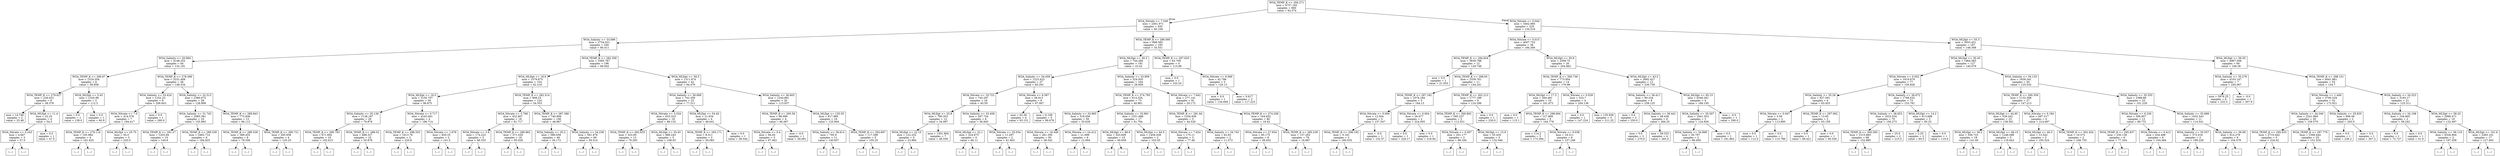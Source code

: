 digraph Tree {
node [shape=box] ;
0 [label="WOA_TEMP_K <= 294.271\nmse = 4757.183\nsamples = 660\nvalue = 92.574"] ;
1 [label="WOA_Nitrate <= 7.549\nmse = 2401.971\nsamples = 435\nvalue = 60.109"] ;
0 -> 1 [labeldistance=2.5, labelangle=45, headlabel="True"] ;
2 [label="WOA_Salinity <= 33.696\nmse = 2734.021\nsamples = 240\nvalue = 80.411"] ;
1 -> 2 ;
3 [label="WOA_Salinity <= 20.994\nmse = 4146.252\nsamples = 44\nvalue = 132.191"] ;
2 -> 3 ;
4 [label="WOA_TEMP_K <= 290.67\nmse = 1524.354\nsamples = 8\nvalue = 56.858"] ;
3 -> 4 ;
5 [label="WOA_TEMP_K <= 279.627\nmse = 226.022\nsamples = 6\nvalue = 38.378"] ;
4 -> 5 ;
6 [label="mse = 14.746\nsamples = 2\nvalue = 25.48"] ;
5 -> 6 ;
7 [label="WOA_MLDpt <= 11.4\nmse = 22.25\nsamples = 4\nvalue = 54.5"] ;
5 -> 7 ;
8 [label="WOA_Nitrate <= 0.243\nmse = 4.667\nsamples = 3\nvalue = 57.0"] ;
7 -> 8 ;
9 [label="(...)"] ;
8 -> 9 ;
12 [label="(...)"] ;
8 -> 12 ;
13 [label="mse = 0.0\nsamples = 1\nvalue = 47.0"] ;
7 -> 13 ;
14 [label="WOA_MLDpt <= 5.45\nmse = 1320.98\nsamples = 2\nvalue = 112.3"] ;
4 -> 14 ;
15 [label="mse = 0.0\nsamples = 1\nvalue = 138.0"] ;
14 -> 15 ;
16 [label="mse = 0.0\nsamples = 1\nvalue = 60.9"] ;
14 -> 16 ;
17 [label="WOA_TEMP_K <= 278.596\nmse = 3231.408\nsamples = 36\nvalue = 148.334"] ;
3 -> 17 ;
18 [label="WOA_Salinity <= 33.424\nmse = 1252.23\nsamples = 8\nvalue = 206.643"] ;
17 -> 18 ;
19 [label="WOA_Nitrate <= 7.0\nmse = 414.576\nsamples = 7\nvalue = 194.417"] ;
18 -> 19 ;
20 [label="WOA_TEMP_K <= 278.116\nmse = 105.984\nsamples = 4\nvalue = 181.625"] ;
19 -> 20 ;
21 [label="(...)"] ;
20 -> 21 ;
24 [label="(...)"] ;
20 -> 24 ;
25 [label="WOA_MLDpt <= 25.75\nmse = 50.0\nsamples = 3\nvalue = 220.0"] ;
19 -> 25 ;
26 [label="(...)"] ;
25 -> 26 ;
27 [label="(...)"] ;
25 -> 27 ;
28 [label="mse = 0.0\nsamples = 1\nvalue = 280.0"] ;
18 -> 28 ;
29 [label="WOA_Salinity <= 32.513\nmse = 2380.072\nsamples = 28\nvalue = 128.898"] ;
17 -> 29 ;
30 [label="WOA_Salinity <= 31.743\nmse = 2085.381\nsamples = 16\nvalue = 155.983"] ;
29 -> 30 ;
31 [label="WOA_TEMP_K <= 291.27\nmse = 1203.84\nsamples = 10\nvalue = 140.6"] ;
30 -> 31 ;
32 [label="(...)"] ;
31 -> 32 ;
49 [label="(...)"] ;
31 -> 49 ;
50 [label="WOA_TEMP_K <= 289.338\nmse = 2462.714\nsamples = 6\nvalue = 184.825"] ;
30 -> 50 ;
51 [label="(...)"] ;
50 -> 51 ;
52 [label="(...)"] ;
50 -> 52 ;
59 [label="WOA_TEMP_K <= 289.843\nmse = 773.836\nsamples = 12\nvalue = 96.112"] ;
29 -> 59 ;
60 [label="WOA_TEMP_K <= 289.528\nmse = 389.455\nsamples = 8\nvalue = 78.556"] ;
59 -> 60 ;
61 [label="(...)"] ;
60 -> 61 ;
70 [label="(...)"] ;
60 -> 70 ;
75 [label="WOA_TEMP_K <= 290.721\nmse = 295.938\nsamples = 4\nvalue = 120.25"] ;
59 -> 75 ;
76 [label="(...)"] ;
75 -> 76 ;
77 [label="(...)"] ;
75 -> 77 ;
80 [label="WOA_TEMP_K <= 292.358\nmse = 1695.787\nsamples = 196\nvalue = 68.942"] ;
2 -> 80 ;
81 [label="WOA_MLDpt <= 18.9\nmse = 1579.875\nsamples = 154\nvalue = 62.216"] ;
80 -> 81 ;
82 [label="WOA_MLDpt <= 16.5\nmse = 3150.707\nsamples = 30\nvalue = 96.875"] ;
81 -> 82 ;
83 [label="WOA_Salinity <= 35.138\nmse = 1128.187\nsamples = 26\nvalue = 79.878"] ;
82 -> 83 ;
84 [label="WOA_TEMP_K <= 290.793\nmse = 671.692\nsamples = 16\nvalue = 102.615"] ;
83 -> 84 ;
85 [label="(...)"] ;
84 -> 85 ;
112 [label="(...)"] ;
84 -> 112 ;
113 [label="WOA_TEMP_K <= 288.52\nmse = 488.327\nsamples = 10\nvalue = 55.878"] ;
83 -> 113 ;
114 [label="(...)"] ;
113 -> 114 ;
115 [label="(...)"] ;
113 -> 115 ;
122 [label="WOA_Nitrate <= 0.717\nmse = 4243.061\nsamples = 4\nvalue = 186.714"] ;
82 -> 122 ;
123 [label="WOA_TEMP_K <= 288.553\nmse = 1613.76\nsamples = 2\nvalue = 220.8"] ;
122 -> 123 ;
124 [label="(...)"] ;
123 -> 124 ;
125 [label="(...)"] ;
123 -> 125 ;
126 [label="WOA_Nitrate <= 1.676\nmse = 650.25\nsamples = 2\nvalue = 101.5"] ;
122 -> 126 ;
127 [label="(...)"] ;
126 -> 127 ;
128 [label="(...)"] ;
126 -> 128 ;
129 [label="WOA_TEMP_K <= 282.514\nmse = 908.23\nsamples = 124\nvalue = 54.553"] ;
81 -> 129 ;
130 [label="WOA_Nitrate <= 5.768\nmse = 432.807\nsamples = 18\nvalue = 91.717"] ;
129 -> 130 ;
131 [label="WOA_Nitrate <= 3.4\nmse = 174.222\nsamples = 2\nvalue = 66.333"] ;
130 -> 131 ;
132 [label="(...)"] ;
131 -> 132 ;
133 [label="(...)"] ;
131 -> 133 ;
134 [label="WOA_TEMP_K <= 280.862\nmse = 371.529\nsamples = 16\nvalue = 95.028"] ;
130 -> 134 ;
135 [label="(...)"] ;
134 -> 135 ;
142 [label="(...)"] ;
134 -> 142 ;
155 [label="WOA_TEMP_K <= 287.386\nmse = 740.906\nsamples = 106\nvalue = 48.967"] ;
129 -> 155 ;
156 [label="WOA_Salinity <= 35.2\nmse = 589.058\nsamples = 46\nvalue = 34.172"] ;
155 -> 156 ;
157 [label="(...)"] ;
156 -> 157 ;
188 [label="(...)"] ;
156 -> 188 ;
215 [label="WOA_Salinity <= 34.238\nmse = 581.876\nsamples = 60\nvalue = 59.514"] ;
155 -> 215 ;
216 [label="(...)"] ;
215 -> 216 ;
223 [label="(...)"] ;
215 -> 223 ;
314 [label="WOA_MLDpt <= 59.3\nmse = 1311.974\nsamples = 42\nvalue = 94.479"] ;
80 -> 314 ;
315 [label="WOA_Salinity <= 36.689\nmse = 742.359\nsamples = 22\nvalue = 77.311"] ;
314 -> 315 ;
316 [label="WOA_Nitrate <= 3.334\nmse = 633.323\nsamples = 18\nvalue = 86.132"] ;
315 -> 316 ;
317 [label="WOA_TEMP_K <= 292.933\nmse = 323.85\nsamples = 13\nvalue = 79.293"] ;
316 -> 317 ;
318 [label="(...)"] ;
317 -> 318 ;
321 [label="(...)"] ;
317 -> 321 ;
342 [label="WOA_MLDpt <= 35.45\nmse = 989.243\nsamples = 5\nvalue = 108.93"] ;
316 -> 342 ;
343 [label="(...)"] ;
342 -> 343 ;
346 [label="(...)"] ;
342 -> 346 ;
347 [label="WOA_MLDpt <= 54.45\nmse = 21.834\nsamples = 4\nvalue = 48.641"] ;
315 -> 347 ;
348 [label="WOA_TEMP_K <= 293.171\nmse = 8.311\nsamples = 3\nvalue = 50.083"] ;
347 -> 348 ;
349 [label="(...)"] ;
348 -> 349 ;
350 [label="(...)"] ;
348 -> 350 ;
353 [label="mse = 0.0\nsamples = 1\nvalue = 38.544"] ;
347 -> 353 ;
354 [label="WOA_Salinity <= 36.603\nmse = 1244.891\nsamples = 20\nvalue = 113.937"] ;
314 -> 354 ;
355 [label="WOA_TEMP_K <= 293.59\nmse = 88.099\nsamples = 4\nvalue = 66.067"] ;
354 -> 355 ;
356 [label="WOA_Nitrate <= 0.4\nmse = 94.04\nsamples = 3\nvalue = 67.462"] ;
355 -> 356 ;
357 [label="(...)"] ;
356 -> 357 ;
358 [label="(...)"] ;
356 -> 358 ;
359 [label="mse = -0.0\nsamples = 1\nvalue = 59.091"] ;
355 -> 359 ;
360 [label="WOA_MLDpt <= 135.55\nmse = 817.985\nsamples = 16\nvalue = 125.904"] ;
354 -> 360 ;
361 [label="WOA_Salinity <= 36.614\nmse = 795.9\nsamples = 11\nvalue = 140.657"] ;
360 -> 361 ;
362 [label="(...)"] ;
361 -> 362 ;
365 [label="(...)"] ;
361 -> 365 ;
370 [label="WOA_TEMP_K <= 292.697\nmse = 117.599\nsamples = 5\nvalue = 105.25"] ;
360 -> 370 ;
371 [label="(...)"] ;
370 -> 371 ;
374 [label="(...)"] ;
370 -> 374 ;
377 [label="WOA_TEMP_K <= 286.095\nmse = 898.583\nsamples = 195\nvalue = 35.551"] ;
1 -> 377 ;
378 [label="WOA_MLDpt <= 30.3\nmse = 744.266\nsamples = 191\nvalue = 33.42"] ;
377 -> 378 ;
379 [label="WOA_Salinity <= 34.459\nmse = 1223.423\nsamples = 27\nvalue = 60.291"] ;
378 -> 379 ;
380 [label="WOA_Nitrate <= 19.723\nmse = 745.297\nsamples = 18\nvalue = 40.59"] ;
379 -> 380 ;
381 [label="WOA_MLDpt <= 25.8\nmse = 780.353\nsamples = 12\nvalue = 34.087"] ;
380 -> 381 ;
382 [label="WOA_MLDpt <= 22.15\nmse = 122.252\nsamples = 5\nvalue = 23.884"] ;
381 -> 382 ;
383 [label="(...)"] ;
382 -> 383 ;
384 [label="(...)"] ;
382 -> 384 ;
385 [label="mse = 1301.904\nsamples = 7\nvalue = 46.559"] ;
381 -> 385 ;
386 [label="WOA_Salinity <= 33.458\nmse = 287.724\nsamples = 6\nvalue = 56.845"] ;
380 -> 386 ;
387 [label="WOA_MLDpt <= 22.1\nmse = 224.673\nsamples = 4\nvalue = 66.11"] ;
386 -> 387 ;
388 [label="(...)"] ;
387 -> 388 ;
389 [label="(...)"] ;
387 -> 389 ;
392 [label="WOA_Nitrate <= 25.034\nmse = 11.297\nsamples = 2\nvalue = 41.403"] ;
386 -> 392 ;
393 [label="(...)"] ;
392 -> 393 ;
394 [label="(...)"] ;
392 -> 394 ;
395 [label="WOA_Nitrate <= 8.387\nmse = 38.913\nsamples = 9\nvalue = 97.067"] ;
379 -> 395 ;
396 [label="mse = 62.56\nsamples = 4\nvalue = 93.151"] ;
395 -> 396 ;
397 [label="mse = 6.108\nsamples = 5\nvalue = 99.678"] ;
395 -> 397 ;
398 [label="WOA_Salinity <= 33.909\nmse = 524.935\nsamples = 164\nvalue = 28.959"] ;
378 -> 398 ;
399 [label="WOA_TEMP_K <= 274.795\nmse = 614.324\nsamples = 73\nvalue = 40.861"] ;
398 -> 399 ;
400 [label="WOA_Salinity <= 33.865\nmse = 318.056\nsamples = 56\nvalue = 35.628"] ;
399 -> 400 ;
401 [label="WOA_Nitrate <= 18.449\nmse = 281.356\nsamples = 50\nvalue = 38.542"] ;
400 -> 401 ;
402 [label="(...)"] ;
401 -> 402 ;
407 [label="(...)"] ;
401 -> 407 ;
474 [label="WOA_Nitrate <= 24.412\nmse = 21.699\nsamples = 6\nvalue = 12.904"] ;
400 -> 474 ;
475 [label="(...)"] ;
474 -> 475 ;
478 [label="(...)"] ;
474 -> 478 ;
483 [label="WOA_Salinity <= 33.891\nmse = 1251.688\nsamples = 17\nvalue = 61.794"] ;
399 -> 483 ;
484 [label="WOA_MLDpt <= 88.6\nmse = 543.609\nsamples = 15\nvalue = 49.659"] ;
483 -> 484 ;
485 [label="(...)"] ;
484 -> 485 ;
508 [label="(...)"] ;
484 -> 508 ;
513 [label="WOA_MLDpt <= 64.5\nmse = 1456.438\nsamples = 2\nvalue = 103.05"] ;
483 -> 513 ;
514 [label="(...)"] ;
513 -> 514 ;
515 [label="(...)"] ;
513 -> 515 ;
516 [label="WOA_Nitrate <= 7.642\nmse = 277.141\nsamples = 91\nvalue = 20.172"] ;
398 -> 516 ;
517 [label="WOA_TEMP_K <= 281.94\nmse = 1204.936\nsamples = 5\nvalue = 44.526"] ;
516 -> 517 ;
518 [label="WOA_Nitrate <= 7.624\nmse = 175.11\nsamples = 3\nvalue = 77.48"] ;
517 -> 518 ;
519 [label="(...)"] ;
518 -> 519 ;
520 [label="(...)"] ;
518 -> 520 ;
521 [label="WOA_Salinity <= 34.743\nmse = 62.83\nsamples = 2\nvalue = 11.572"] ;
517 -> 521 ;
522 [label="(...)"] ;
521 -> 522 ;
523 [label="(...)"] ;
521 -> 523 ;
524 [label="WOA_TEMP_K <= 274.258\nmse = 164.652\nsamples = 86\nvalue = 18.42"] ;
516 -> 524 ;
525 [label="WOA_Nitrate <= 27.654\nmse = 85.175\nsamples = 8\nvalue = 38.452"] ;
524 -> 525 ;
526 [label="(...)"] ;
525 -> 526 ;
539 [label="(...)"] ;
525 -> 539 ;
540 [label="WOA_TEMP_K <= 285.239\nmse = 137.293\nsamples = 78\nvalue = 16.867"] ;
524 -> 540 ;
541 [label="(...)"] ;
540 -> 541 ;
640 [label="(...)"] ;
540 -> 640 ;
641 [label="WOA_TEMP_K <= 287.625\nmse = 83.759\nsamples = 4\nvalue = 115.98"] ;
377 -> 641 ;
642 [label="mse = 0.0\nsamples = 1\nvalue = 103.53"] ;
641 -> 642 ;
643 [label="WOA_Nitrate <= 9.569\nmse = 42.786\nsamples = 3\nvalue = 120.13"] ;
641 -> 643 ;
644 [label="mse = 0.0\nsamples = 1\nvalue = 134.669"] ;
643 -> 644 ;
645 [label="mse = 0.617\nsamples = 2\nvalue = 117.223"] ;
643 -> 645 ;
646 [label="WOA_Nitrate <= 0.044\nmse = 3402.995\nsamples = 225\nvalue = 154.518"] ;
0 -> 646 [labeldistance=2.5, labelangle=-45, headlabel="False"] ;
647 [label="WOA_Nitrate <= 0.015\nmse = 4007.753\nsamples = 38\nvalue = 184.266"] ;
646 -> 647 ;
648 [label="WOA_TEMP_K <= 294.834\nmse = 3639.788\nsamples = 12\nvalue = 129.748"] ;
647 -> 648 ;
649 [label="mse = 0.0\nsamples = 1\nvalue = 21.053"] ;
648 -> 649 ;
650 [label="WOA_TEMP_K <= 298.65\nmse = 2339.761\nsamples = 11\nvalue = 144.241"] ;
648 -> 650 ;
651 [label="WOA_TEMP_K <= 297.182\nmse = 1078.184\nsamples = 5\nvalue = 184.13"] ;
650 -> 651 ;
652 [label="WOA_Nitrate <= 0.006\nmse = 12.504\nsamples = 3\nvalue = 157.547"] ;
651 -> 652 ;
653 [label="WOA_TEMP_K <= 296.192\nmse = 0.181\nsamples = 2\nvalue = 160.035"] ;
652 -> 653 ;
654 [label="(...)"] ;
653 -> 654 ;
655 [label="(...)"] ;
653 -> 655 ;
656 [label="mse = -0.0\nsamples = 1\nvalue = 152.57"] ;
652 -> 656 ;
657 [label="WOA_Nitrate <= 0.004\nmse = 26.677\nsamples = 2\nvalue = 224.005"] ;
651 -> 657 ;
658 [label="mse = 0.0\nsamples = 1\nvalue = 229.17"] ;
657 -> 658 ;
659 [label="mse = 0.0\nsamples = 1\nvalue = 218.84"] ;
657 -> 659 ;
660 [label="WOA_TEMP_K <= 302.213\nmse = 1777.189\nsamples = 6\nvalue = 124.296"] ;
650 -> 660 ;
661 [label="WOA_TEMP_K <= 300.802\nmse = 595.237\nsamples = 5\nvalue = 112.551"] ;
660 -> 661 ;
662 [label="WOA_Nitrate <= 0.007\nmse = 201.177\nsamples = 2\nvalue = 88.184"] ;
661 -> 662 ;
663 [label="(...)"] ;
662 -> 663 ;
664 [label="(...)"] ;
662 -> 664 ;
665 [label="WOA_MLDpt <= 13.9\nmse = 55.435\nsamples = 3\nvalue = 132.046"] ;
661 -> 665 ;
666 [label="(...)"] ;
665 -> 666 ;
667 [label="(...)"] ;
665 -> 667 ;
670 [label="mse = 0.0\nsamples = 1\nvalue = 230.0"] ;
660 -> 670 ;
671 [label="WOA_MLDpt <= 30.9\nmse = 2599.75\nsamples = 26\nvalue = 204.862"] ;
647 -> 671 ;
672 [label="WOA_TEMP_K <= 300.736\nmse = 773.954\nsamples = 14\nvalue = 176.96"] ;
671 -> 672 ;
673 [label="WOA_MLDpt <= 17.3\nmse = 264.481\nsamples = 10\nvalue = 161.673"] ;
672 -> 673 ;
674 [label="mse = 0.0\nsamples = 1\nvalue = 115.1"] ;
673 -> 674 ;
675 [label="WOA_TEMP_K <= 298.694\nmse = 127.869\nsamples = 9\nvalue = 164.778"] ;
673 -> 675 ;
676 [label="mse = 114.2\nsamples = 3\nvalue = 173.384"] ;
675 -> 676 ;
677 [label="WOA_Nitrate <= 0.038\nmse = 18.311\nsamples = 6\nvalue = 157.248"] ;
675 -> 677 ;
678 [label="(...)"] ;
677 -> 678 ;
679 [label="(...)"] ;
677 -> 679 ;
680 [label="WOA_Nitrate <= 0.028\nmse = 525.7\nsamples = 4\nvalue = 204.136"] ;
672 -> 680 ;
681 [label="mse = 0.0\nsamples = 1\nvalue = 147.224"] ;
680 -> 681 ;
682 [label="mse = 135.938\nsamples = 3\nvalue = 211.25"] ;
680 -> 682 ;
683 [label="WOA_MLDpt <= 43.5\nmse = 2692.427\nsamples = 12\nvalue = 239.739"] ;
671 -> 683 ;
684 [label="WOA_Salinity <= 36.411\nmse = 90.234\nsamples = 8\nvalue = 258.125"] ;
683 -> 684 ;
685 [label="mse = 0.0\nsamples = 2\nvalue = 250.0"] ;
684 -> 685 ;
686 [label="WOA_Salinity <= 36.441\nmse = 48.438\nsamples = 6\nvalue = 266.25"] ;
684 -> 686 ;
687 [label="mse = 0.0\nsamples = 2\nvalue = 270.0"] ;
686 -> 687 ;
688 [label="mse = 58.333\nsamples = 4\nvalue = 265.0"] ;
686 -> 688 ;
689 [label="WOA_MLDpt <= 65.15\nmse = 6340.261\nsamples = 4\nvalue = 166.195"] ;
683 -> 689 ;
690 [label="WOA_Salinity <= 35.507\nmse = 1641.353\nsamples = 3\nvalue = 124.926"] ;
689 -> 690 ;
691 [label="WOA_Salinity <= 34.968\nmse = 30.797\nsamples = 2\nvalue = 96.459"] ;
690 -> 691 ;
692 [label="(...)"] ;
691 -> 692 ;
693 [label="(...)"] ;
691 -> 693 ;
694 [label="mse = 0.0\nsamples = 1\nvalue = 181.862"] ;
690 -> 694 ;
695 [label="mse = -0.0\nsamples = 1\nvalue = 290.0"] ;
689 -> 695 ;
696 [label="WOA_MLDpt <= 55.3\nmse = 3053.451\nsamples = 187\nvalue = 148.308"] ;
646 -> 696 ;
697 [label="WOA_MLDpt <= 30.45\nmse = 1964.583\nsamples = 127\nvalue = 140.079"] ;
696 -> 697 ;
698 [label="WOA_Nitrate <= 0.052\nmse = 1919.679\nsamples = 77\nvalue = 150.826"] ;
697 -> 698 ;
699 [label="WOA_Salinity <= 35.26\nmse = 627.561\nsamples = 4\nvalue = 83.453"] ;
698 -> 699 ;
700 [label="WOA_Nitrate <= 0.047\nmse = 3.59\nsamples = 2\nvalue = 113.895"] ;
699 -> 700 ;
701 [label="mse = 0.0\nsamples = 1\nvalue = 112.0"] ;
700 -> 701 ;
702 [label="mse = 0.0\nsamples = 1\nvalue = 115.789"] ;
700 -> 702 ;
703 [label="WOA_TEMP_K <= 297.902\nmse = 13.85\nsamples = 2\nvalue = 63.158"] ;
699 -> 703 ;
704 [label="mse = 0.0\nsamples = 1\nvalue = 68.421"] ;
703 -> 704 ;
705 [label="mse = 0.0\nsamples = 1\nvalue = 60.526"] ;
703 -> 705 ;
706 [label="WOA_Salinity <= 36.672\nmse = 1768.532\nsamples = 73\nvalue = 153.781"] ;
698 -> 706 ;
707 [label="WOA_Salinity <= 36.653\nmse = 1633.534\nsamples = 70\nvalue = 156.273"] ;
706 -> 707 ;
708 [label="WOA_TEMP_K <= 300.595\nmse = 1515.883\nsamples = 68\nvalue = 152.885"] ;
707 -> 708 ;
709 [label="(...)"] ;
708 -> 709 ;
802 [label="(...)"] ;
708 -> 802 ;
813 [label="mse = 25.0\nsamples = 2\nvalue = 215.0"] ;
707 -> 813 ;
814 [label="WOA_MLDpt <= 14.2\nmse = 613.688\nsamples = 3\nvalue = 85.25"] ;
706 -> 814 ;
815 [label="mse = 2.25\nsamples = 2\nvalue = 60.5"] ;
814 -> 815 ;
816 [label="mse = 0.0\nsamples = 1\nvalue = 110.0"] ;
814 -> 816 ;
817 [label="WOA_Salinity <= 34.133\nmse = 1639.341\nsamples = 50\nvalue = 125.032"] ;
697 -> 817 ;
818 [label="WOA_TEMP_K <= 300.359\nmse = 1132.308\nsamples = 27\nvalue = 147.213"] ;
817 -> 818 ;
819 [label="WOA_MLDpt <= 44.95\nmse = 529.342\nsamples = 23\nvalue = 138.561"] ;
818 -> 819 ;
820 [label="WOA_MLDpt <= 36.2\nmse = 356.723\nsamples = 18\nvalue = 141.49"] ;
819 -> 820 ;
821 [label="(...)"] ;
820 -> 821 ;
828 [label="(...)"] ;
820 -> 828 ;
841 [label="WOA_MLDpt <= 49.15\nmse = 1248.096\nsamples = 5\nvalue = 118.643"] ;
819 -> 841 ;
842 [label="(...)"] ;
841 -> 842 ;
843 [label="(...)"] ;
841 -> 843 ;
848 [label="WOA_Nitrate <= 0.184\nmse = 697.517\nsamples = 4\nvalue = 214.697"] ;
818 -> 848 ;
849 [label="WOA_MLDpt <= 40.5\nmse = 13.542\nsamples = 2\nvalue = 193.324"] ;
848 -> 849 ;
850 [label="(...)"] ;
849 -> 850 ;
851 [label="(...)"] ;
849 -> 851 ;
852 [label="WOA_TEMP_K <= 302.454\nmse = 10.572\nsamples = 2\nvalue = 246.755"] ;
848 -> 852 ;
853 [label="(...)"] ;
852 -> 853 ;
854 [label="(...)"] ;
852 -> 854 ;
855 [label="WOA_Salinity <= 35.355\nmse = 1088.89\nsamples = 23\nvalue = 101.229"] ;
817 -> 855 ;
856 [label="WOA_Nitrate <= 0.236\nmse = 506.857\nsamples = 12\nvalue = 89.731"] ;
855 -> 856 ;
857 [label="WOA_TEMP_K <= 295.837\nmse = 230.136\nsamples = 6\nvalue = 77.354"] ;
856 -> 857 ;
858 [label="(...)"] ;
857 -> 858 ;
859 [label="(...)"] ;
857 -> 859 ;
868 [label="WOA_Nitrate <= 0.412\nmse = 434.496\nsamples = 6\nvalue = 104.584"] ;
856 -> 868 ;
869 [label="(...)"] ;
868 -> 869 ;
872 [label="(...)"] ;
868 -> 872 ;
879 [label="WOA_Salinity <= 35.688\nmse = 1432.543\nsamples = 11\nvalue = 114.541"] ;
855 -> 879 ;
880 [label="WOA_Salinity <= 35.557\nmse = 372.016\nsamples = 2\nvalue = 199.229"] ;
879 -> 880 ;
881 [label="(...)"] ;
880 -> 881 ;
882 [label="(...)"] ;
880 -> 882 ;
883 [label="WOA_Salinity <= 36.69\nmse = 614.279\nsamples = 9\nvalue = 104.578"] ;
879 -> 883 ;
884 [label="(...)"] ;
883 -> 884 ;
899 [label="(...)"] ;
883 -> 899 ;
900 [label="WOA_MLDpt <= 56.55\nmse = 4967.506\nsamples = 60\nvalue = 166.36"] ;
696 -> 900 ;
901 [label="WOA_Salinity <= 35.276\nmse = 4103.147\nsamples = 7\nvalue = 245.067"] ;
900 -> 901 ;
902 [label="mse = 3976.25\nsamples = 6\nvalue = 232.5"] ;
901 -> 902 ;
903 [label="mse = -0.0\nsamples = 1\nvalue = 307.9"] ;
901 -> 903 ;
904 [label="WOA_TEMP_K <= 298.151\nmse = 4041.861\nsamples = 53\nvalue = 154.7"] ;
900 -> 904 ;
905 [label="WOA_Nitrate <= 1.449\nmse = 3700.534\nsamples = 32\nvalue = 172.921"] ;
904 -> 905 ;
906 [label="WOA_Salinity <= 34.249\nmse = 2241.969\nsamples = 30\nvalue = 159.579"] ;
905 -> 906 ;
907 [label="WOA_TEMP_K <= 295.633\nmse = 2710.442\nsamples = 5\nvalue = 224.02"] ;
906 -> 907 ;
908 [label="(...)"] ;
907 -> 908 ;
909 [label="(...)"] ;
907 -> 909 ;
912 [label="WOA_TEMP_K <= 297.776\nmse = 1599.444\nsamples = 25\nvalue = 151.524"] ;
906 -> 912 ;
913 [label="(...)"] ;
912 -> 913 ;
944 [label="(...)"] ;
912 -> 944 ;
949 [label="WOA_Salinity <= 35.835\nmse = 806.56\nsamples = 2\nvalue = 293.0"] ;
905 -> 949 ;
950 [label="mse = 0.0\nsamples = 1\nvalue = 236.2"] ;
949 -> 950 ;
951 [label="mse = 0.0\nsamples = 1\nvalue = 307.2"] ;
949 -> 951 ;
952 [label="WOA_Salinity <= 34.323\nmse = 3193.17\nsamples = 21\nvalue = 125.311"] ;
904 -> 952 ;
953 [label="WOA_Salinity <= 34.198\nmse = 104.905\nsamples = 2\nvalue = 58.242"] ;
952 -> 953 ;
954 [label="mse = 0.0\nsamples = 1\nvalue = 72.727"] ;
953 -> 954 ;
955 [label="mse = 0.0\nsamples = 1\nvalue = 51.0"] ;
953 -> 955 ;
956 [label="WOA_MLDpt <= 58.25\nmse = 2990.471\nsamples = 19\nvalue = 132.497"] ;
952 -> 956 ;
957 [label="WOA_Salinity <= 36.119\nmse = 6326.904\nsamples = 2\nvalue = 197.558"] ;
956 -> 957 ;
958 [label="(...)"] ;
957 -> 958 ;
959 [label="(...)"] ;
957 -> 959 ;
960 [label="WOA_MLDpt <= 101.6\nmse = 2383.161\nsamples = 17\nvalue = 127.492"] ;
956 -> 960 ;
961 [label="(...)"] ;
960 -> 961 ;
986 [label="(...)"] ;
960 -> 986 ;
}